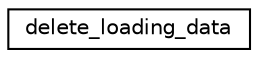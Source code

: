 digraph "Graphical Class Hierarchy"
{
  edge [fontname="Helvetica",fontsize="10",labelfontname="Helvetica",labelfontsize="10"];
  node [fontname="Helvetica",fontsize="10",shape=record];
  rankdir="LR";
  Node1 [label="delete_loading_data",height=0.2,width=0.4,color="black", fillcolor="white", style="filled",URL="$structdelete__loading__data.html"];
}
